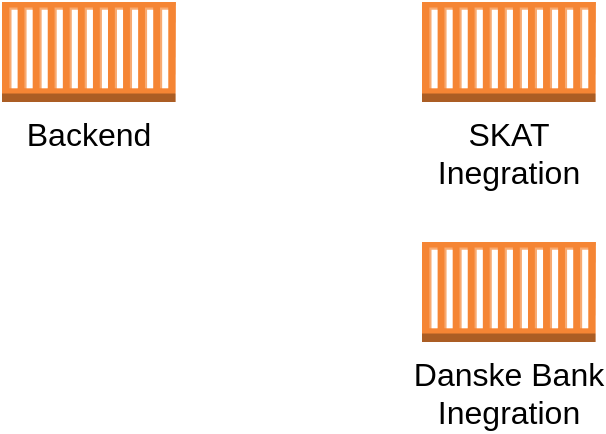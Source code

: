 <mxfile version="17.1.3" type="github" pages="2">
  <diagram id="wOVAOrB0Sv5tnJJlurr0" name="Page 1">
    <mxGraphModel dx="848" dy="598" grid="1" gridSize="10" guides="1" tooltips="1" connect="1" arrows="1" fold="1" page="1" pageScale="1" pageWidth="827" pageHeight="1169" math="0" shadow="0">
      <root>
        <mxCell id="0" />
        <mxCell id="1" parent="0" />
        <mxCell id="M1nprDgG9VEmIlbGBRFe-1" value="&lt;font size=&quot;3&quot;&gt;Backend&lt;br&gt;&lt;/font&gt;" style="outlineConnect=0;dashed=0;verticalLabelPosition=bottom;verticalAlign=top;align=center;html=1;shape=mxgraph.aws3.ec2_compute_container;fillColor=#F58534;gradientColor=none;" vertex="1" parent="1">
          <mxGeometry x="170" y="130" width="86.96" height="50" as="geometry" />
        </mxCell>
        <mxCell id="M1nprDgG9VEmIlbGBRFe-2" value="&lt;font size=&quot;3&quot;&gt;SKAT&lt;br&gt;Inegration&lt;br&gt;&lt;/font&gt;" style="outlineConnect=0;dashed=0;verticalLabelPosition=bottom;verticalAlign=top;align=center;html=1;shape=mxgraph.aws3.ec2_compute_container;fillColor=#F58534;gradientColor=none;" vertex="1" parent="1">
          <mxGeometry x="380" y="130" width="86.96" height="50" as="geometry" />
        </mxCell>
        <mxCell id="NHm1PNH-7ZZb8THmNI7j-1" value="&lt;font size=&quot;3&quot;&gt;Danske Bank&lt;br&gt;Inegration&lt;br&gt;&lt;/font&gt;" style="outlineConnect=0;dashed=0;verticalLabelPosition=bottom;verticalAlign=top;align=center;html=1;shape=mxgraph.aws3.ec2_compute_container;fillColor=#F58534;gradientColor=none;" vertex="1" parent="1">
          <mxGeometry x="380" y="250" width="86.96" height="50" as="geometry" />
        </mxCell>
      </root>
    </mxGraphModel>
  </diagram>
  <diagram id="u2pnDnKYAiL3e0MjdkJe" name="Kubernetes">
    <mxGraphModel dx="2025" dy="844" grid="1" gridSize="10" guides="1" tooltips="1" connect="1" arrows="1" fold="1" page="1" pageScale="1" pageWidth="827" pageHeight="1169" math="0" shadow="0">
      <root>
        <mxCell id="bOVY0tpIlTV-FHwqihau-0" />
        <mxCell id="bOVY0tpIlTV-FHwqihau-1" parent="bOVY0tpIlTV-FHwqihau-0" />
        <mxCell id="BuPOj6g-keYQxhdwFkMs-2" value="" style="rounded=1;whiteSpace=wrap;html=1;fontSize=16;strokeColor=#6B6B6B;fillColor=none;" vertex="1" parent="bOVY0tpIlTV-FHwqihau-1">
          <mxGeometry x="-10" y="300" width="845" height="1030" as="geometry" />
        </mxCell>
        <mxCell id="DlQv6pQFbsZOWuZ1JE_t-14" value="" style="rounded=0;whiteSpace=wrap;html=1;fontSize=16;fillColor=none;strokeColor=#6B6B6B;dashed=1;" vertex="1" parent="bOVY0tpIlTV-FHwqihau-1">
          <mxGeometry x="97.5" y="480" width="630" height="340" as="geometry" />
        </mxCell>
        <mxCell id="DlQv6pQFbsZOWuZ1JE_t-9" value="" style="rounded=1;whiteSpace=wrap;html=1;fontSize=16;fillColor=#fff2cc;strokeColor=none;" vertex="1" parent="bOVY0tpIlTV-FHwqihau-1">
          <mxGeometry x="110" y="580" width="300" height="220" as="geometry" />
        </mxCell>
        <mxCell id="DlQv6pQFbsZOWuZ1JE_t-1" value="" style="sketch=0;html=1;dashed=0;whitespace=wrap;fillColor=#2875E2;strokeColor=#ffffff;points=[[0.005,0.63,0],[0.1,0.2,0],[0.9,0.2,0],[0.5,0,0],[0.995,0.63,0],[0.72,0.99,0],[0.5,1,0],[0.28,0.99,0]];shape=mxgraph.kubernetes.icon;prIcon=pod;fontSize=16;" vertex="1" parent="bOVY0tpIlTV-FHwqihau-1">
          <mxGeometry x="300" y="619.5" width="51.8" height="50.5" as="geometry" />
        </mxCell>
        <mxCell id="DlQv6pQFbsZOWuZ1JE_t-2" value="Danske Bank&lt;br&gt;Inegration" style="text;html=1;resizable=0;autosize=1;align=center;verticalAlign=middle;points=[];fillColor=none;strokeColor=none;rounded=0;fontSize=16;" vertex="1" parent="bOVY0tpIlTV-FHwqihau-1">
          <mxGeometry x="270.9" y="670" width="110" height="40" as="geometry" />
        </mxCell>
        <mxCell id="DlQv6pQFbsZOWuZ1JE_t-5" value="" style="sketch=0;html=1;dashed=0;whitespace=wrap;fillColor=#2875E2;strokeColor=#ffffff;points=[[0.005,0.63,0],[0.1,0.2,0],[0.9,0.2,0],[0.5,0,0],[0.995,0.63,0],[0.72,0.99,0],[0.5,1,0],[0.28,0.99,0]];shape=mxgraph.kubernetes.icon;prIcon=pod;fontSize=16;" vertex="1" parent="bOVY0tpIlTV-FHwqihau-1">
          <mxGeometry x="163.44" y="619.5" width="53.12" height="50.5" as="geometry" />
        </mxCell>
        <mxCell id="DlQv6pQFbsZOWuZ1JE_t-6" value="SKAT&lt;br&gt;Inegration" style="text;html=1;resizable=0;autosize=1;align=center;verticalAlign=middle;points=[];fillColor=none;strokeColor=none;rounded=0;fontSize=16;" vertex="1" parent="bOVY0tpIlTV-FHwqihau-1">
          <mxGeometry x="144.998" y="670" width="90" height="40" as="geometry" />
        </mxCell>
        <mxCell id="DlQv6pQFbsZOWuZ1JE_t-10" value="Integration&lt;br&gt;Engine" style="text;html=1;strokeColor=none;fillColor=none;align=center;verticalAlign=middle;whiteSpace=wrap;rounded=0;fontSize=16;" vertex="1" parent="bOVY0tpIlTV-FHwqihau-1">
          <mxGeometry x="235" y="760" width="60" height="30" as="geometry" />
        </mxCell>
        <mxCell id="DlQv6pQFbsZOWuZ1JE_t-12" value="" style="rounded=1;whiteSpace=wrap;html=1;fontSize=16;fillColor=#dae8fc;strokeColor=none;" vertex="1" parent="bOVY0tpIlTV-FHwqihau-1">
          <mxGeometry x="410" y="580" width="300" height="220" as="geometry" />
        </mxCell>
        <mxCell id="bOVY0tpIlTV-FHwqihau-3" value="" style="sketch=0;html=1;dashed=0;whitespace=wrap;fillColor=#2875E2;strokeColor=#ffffff;points=[[0.005,0.63,0],[0.1,0.2,0],[0.9,0.2,0],[0.5,0,0],[0.995,0.63,0],[0.72,0.99,0],[0.5,1,0],[0.28,0.99,0]];shape=mxgraph.kubernetes.icon;prIcon=pod;fontSize=16;" vertex="1" parent="bOVY0tpIlTV-FHwqihau-1">
          <mxGeometry x="533.96" y="619.5" width="52.08" height="50" as="geometry" />
        </mxCell>
        <mxCell id="bOVY0tpIlTV-FHwqihau-4" value="Backend" style="text;html=1;resizable=0;autosize=1;align=center;verticalAlign=middle;points=[];fillColor=none;strokeColor=none;rounded=0;fontSize=16;" vertex="1" parent="bOVY0tpIlTV-FHwqihau-1">
          <mxGeometry x="520" y="670" width="80" height="20" as="geometry" />
        </mxCell>
        <mxCell id="DlQv6pQFbsZOWuZ1JE_t-15" value="App&lt;br&gt;Engine" style="text;html=1;strokeColor=none;fillColor=none;align=center;verticalAlign=middle;whiteSpace=wrap;rounded=0;fontSize=16;" vertex="1" parent="bOVY0tpIlTV-FHwqihau-1">
          <mxGeometry x="530" y="760" width="60" height="30" as="geometry" />
        </mxCell>
        <mxCell id="DlQv6pQFbsZOWuZ1JE_t-16" value="Kubernetes" style="sketch=0;aspect=fixed;html=1;points=[];align=center;image;fontSize=12;image=img/lib/mscae/Kubernetes.svg;fillColor=none;" vertex="1" parent="bOVY0tpIlTV-FHwqihau-1">
          <mxGeometry x="390" y="790" width="50" height="48" as="geometry" />
        </mxCell>
        <mxCell id="DlQv6pQFbsZOWuZ1JE_t-18" style="rounded=0;orthogonalLoop=1;jettySize=auto;html=1;entryX=0.5;entryY=0;entryDx=0;entryDy=0;entryPerimeter=0;fontSize=16;" edge="1" parent="bOVY0tpIlTV-FHwqihau-1" source="DlQv6pQFbsZOWuZ1JE_t-17" target="DlQv6pQFbsZOWuZ1JE_t-5">
          <mxGeometry relative="1" as="geometry" />
        </mxCell>
        <mxCell id="DlQv6pQFbsZOWuZ1JE_t-19" style="rounded=0;orthogonalLoop=1;jettySize=auto;html=1;entryX=0.5;entryY=0;entryDx=0;entryDy=0;entryPerimeter=0;fontSize=16;" edge="1" parent="bOVY0tpIlTV-FHwqihau-1" source="DlQv6pQFbsZOWuZ1JE_t-17" target="DlQv6pQFbsZOWuZ1JE_t-1">
          <mxGeometry relative="1" as="geometry" />
        </mxCell>
        <mxCell id="DlQv6pQFbsZOWuZ1JE_t-20" style="edgeStyle=none;rounded=0;orthogonalLoop=1;jettySize=auto;html=1;entryX=0.5;entryY=0;entryDx=0;entryDy=0;entryPerimeter=0;fontSize=16;" edge="1" parent="bOVY0tpIlTV-FHwqihau-1" source="DlQv6pQFbsZOWuZ1JE_t-17" target="bOVY0tpIlTV-FHwqihau-3">
          <mxGeometry relative="1" as="geometry" />
        </mxCell>
        <mxCell id="DlQv6pQFbsZOWuZ1JE_t-17" value="NGINX" style="rounded=0;whiteSpace=wrap;html=1;fontSize=16;fillColor=#d5e8d4;strokeColor=none;" vertex="1" parent="bOVY0tpIlTV-FHwqihau-1">
          <mxGeometry x="360" y="500" width="105" height="60" as="geometry" />
        </mxCell>
        <mxCell id="BuPOj6g-keYQxhdwFkMs-1" style="edgeStyle=none;rounded=0;orthogonalLoop=1;jettySize=auto;html=1;fontSize=16;" edge="1" parent="bOVY0tpIlTV-FHwqihau-1" source="BuPOj6g-keYQxhdwFkMs-0" target="DlQv6pQFbsZOWuZ1JE_t-17">
          <mxGeometry relative="1" as="geometry" />
        </mxCell>
        <mxCell id="BuPOj6g-keYQxhdwFkMs-0" value="Classic Load Balancer" style="sketch=0;outlineConnect=0;fontColor=#232F3E;gradientColor=none;strokeColor=#ffffff;fillColor=#232F3E;dashed=0;verticalLabelPosition=middle;verticalAlign=bottom;align=center;html=1;whiteSpace=wrap;fontSize=10;fontStyle=1;spacing=3;shape=mxgraph.aws4.productIcon;prIcon=mxgraph.aws4.classic_load_balancer;" vertex="1" parent="bOVY0tpIlTV-FHwqihau-1">
          <mxGeometry x="377" y="330" width="72.73" height="100" as="geometry" />
        </mxCell>
        <mxCell id="BuPOj6g-keYQxhdwFkMs-3" value="" style="outlineConnect=0;dashed=0;verticalLabelPosition=bottom;verticalAlign=top;align=center;html=1;shape=mxgraph.aws3.cloud_2;fillColor=#F58534;gradientColor=none;fontSize=16;strokeColor=#6B6B6B;" vertex="1" parent="bOVY0tpIlTV-FHwqihau-1">
          <mxGeometry x="-10" y="300" width="80" height="80" as="geometry" />
        </mxCell>
        <mxCell id="BuPOj6g-keYQxhdwFkMs-5" value="Amazon&lt;br&gt;RDS" style="outlineConnect=0;dashed=0;verticalLabelPosition=bottom;verticalAlign=top;align=center;html=1;shape=mxgraph.aws3.rds;fillColor=#2E73B8;gradientColor=none;fontSize=16;strokeColor=#6B6B6B;" vertex="1" parent="bOVY0tpIlTV-FHwqihau-1">
          <mxGeometry x="537.34" y="880" width="45.33" height="51" as="geometry" />
        </mxCell>
        <mxCell id="BuPOj6g-keYQxhdwFkMs-6" style="edgeStyle=none;rounded=0;orthogonalLoop=1;jettySize=auto;html=1;exitX=1;exitY=0;exitDx=0;exitDy=0;fontSize=16;" edge="1" parent="bOVY0tpIlTV-FHwqihau-1">
          <mxGeometry relative="1" as="geometry">
            <mxPoint x="567.5" y="880.0" as="sourcePoint" />
            <mxPoint x="567.5" y="880.0" as="targetPoint" />
          </mxGeometry>
        </mxCell>
        <mxCell id="BuPOj6g-keYQxhdwFkMs-8" value="" style="rounded=0;whiteSpace=wrap;html=1;fontSize=16;fillColor=none;strokeColor=#6B6B6B;dashed=1;" vertex="1" parent="bOVY0tpIlTV-FHwqihau-1">
          <mxGeometry x="80" y="320" width="670" height="690" as="geometry" />
        </mxCell>
      </root>
    </mxGraphModel>
  </diagram>
</mxfile>
